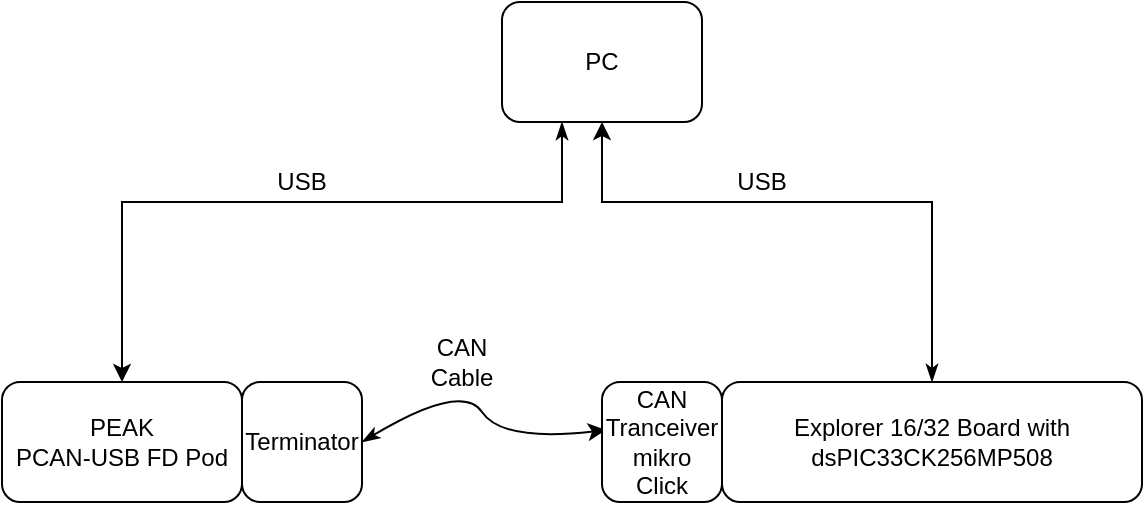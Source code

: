 <mxfile version="13.9.9" type="device"><diagram id="yfOZ9ha0tL-T8xszrbcr" name="Page-1"><mxGraphModel dx="1086" dy="846" grid="1" gridSize="10" guides="1" tooltips="1" connect="1" arrows="1" fold="1" page="1" pageScale="1" pageWidth="850" pageHeight="1100" math="0" shadow="0"><root><mxCell id="0"/><mxCell id="1" parent="0"/><mxCell id="UhKMavchBEd9UrHf1KaM-20" style="edgeStyle=orthogonalEdgeStyle;rounded=0;orthogonalLoop=1;jettySize=auto;html=1;entryX=0.5;entryY=0;entryDx=0;entryDy=0;startArrow=classicThin;startFill=1;" parent="1" source="UhKMavchBEd9UrHf1KaM-1" target="UhKMavchBEd9UrHf1KaM-2" edge="1"><mxGeometry relative="1" as="geometry"><Array as="points"><mxPoint x="480" y="260"/><mxPoint x="260" y="260"/></Array></mxGeometry></mxCell><mxCell id="UhKMavchBEd9UrHf1KaM-1" value="PC" style="rounded=1;whiteSpace=wrap;html=1;" parent="1" vertex="1"><mxGeometry x="450" y="160" width="100" height="60" as="geometry"/></mxCell><mxCell id="UhKMavchBEd9UrHf1KaM-8" value="" style="curved=1;endArrow=classic;html=1;entryX=0.033;entryY=0.4;entryDx=0;entryDy=0;entryPerimeter=0;exitX=1;exitY=0.5;exitDx=0;exitDy=0;startArrow=classicThin;startFill=1;" parent="1" source="UhKMavchBEd9UrHf1KaM-3" target="UhKMavchBEd9UrHf1KaM-5" edge="1"><mxGeometry width="50" height="50" relative="1" as="geometry"><mxPoint x="400" y="410" as="sourcePoint"/><mxPoint x="450" y="360" as="targetPoint"/><Array as="points"><mxPoint x="430" y="350"/><mxPoint x="450" y="380"/></Array></mxGeometry></mxCell><mxCell id="UhKMavchBEd9UrHf1KaM-12" value="USB" style="text;html=1;strokeColor=none;fillColor=none;align=center;verticalAlign=middle;whiteSpace=wrap;rounded=0;" parent="1" vertex="1"><mxGeometry x="330" y="240" width="40" height="20" as="geometry"/></mxCell><mxCell id="UhKMavchBEd9UrHf1KaM-13" value="CAN Cable" style="text;html=1;strokeColor=none;fillColor=none;align=center;verticalAlign=middle;whiteSpace=wrap;rounded=0;" parent="1" vertex="1"><mxGeometry x="410" y="330" width="40" height="20" as="geometry"/></mxCell><mxCell id="UhKMavchBEd9UrHf1KaM-16" value="" style="group" parent="1" vertex="1" connectable="0"><mxGeometry x="200" y="350" width="180" height="60" as="geometry"/></mxCell><mxCell id="UhKMavchBEd9UrHf1KaM-2" value="PEAK&lt;br&gt;PCAN-USB FD Pod" style="rounded=1;whiteSpace=wrap;html=1;" parent="UhKMavchBEd9UrHf1KaM-16" vertex="1"><mxGeometry width="120" height="60" as="geometry"/></mxCell><mxCell id="UhKMavchBEd9UrHf1KaM-3" value="Terminator" style="rounded=1;whiteSpace=wrap;html=1;" parent="UhKMavchBEd9UrHf1KaM-16" vertex="1"><mxGeometry x="120" width="60" height="60" as="geometry"/></mxCell><mxCell id="UhKMavchBEd9UrHf1KaM-17" value="" style="group" parent="1" vertex="1" connectable="0"><mxGeometry x="500" y="350" width="270" height="60" as="geometry"/></mxCell><mxCell id="UhKMavchBEd9UrHf1KaM-5" value="CAN Tranceiver&lt;br&gt;mikro Click" style="rounded=1;whiteSpace=wrap;html=1;" parent="UhKMavchBEd9UrHf1KaM-17" vertex="1"><mxGeometry width="60" height="60" as="geometry"/></mxCell><mxCell id="UhKMavchBEd9UrHf1KaM-6" value="Explorer 16/32 Board with dsPIC33CK256MP508" style="rounded=1;whiteSpace=wrap;html=1;" parent="UhKMavchBEd9UrHf1KaM-17" vertex="1"><mxGeometry x="60" width="210" height="60" as="geometry"/></mxCell><mxCell id="UhKMavchBEd9UrHf1KaM-22" style="edgeStyle=orthogonalEdgeStyle;rounded=0;orthogonalLoop=1;jettySize=auto;html=1;entryX=0.5;entryY=1;entryDx=0;entryDy=0;startArrow=classicThin;startFill=1;" parent="1" source="UhKMavchBEd9UrHf1KaM-6" target="UhKMavchBEd9UrHf1KaM-1" edge="1"><mxGeometry relative="1" as="geometry"><Array as="points"><mxPoint x="665" y="260"/><mxPoint x="500" y="260"/></Array></mxGeometry></mxCell><mxCell id="UhKMavchBEd9UrHf1KaM-23" value="USB" style="text;html=1;strokeColor=none;fillColor=none;align=center;verticalAlign=middle;whiteSpace=wrap;rounded=0;" parent="1" vertex="1"><mxGeometry x="560" y="240" width="40" height="20" as="geometry"/></mxCell></root></mxGraphModel></diagram></mxfile>